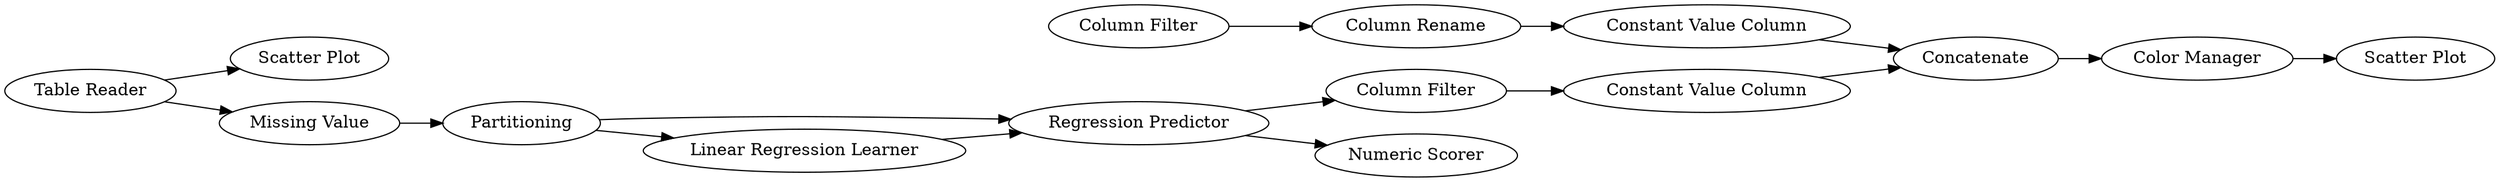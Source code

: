 digraph {
	8 -> 15
	7 -> 8
	14 -> 16
	8 -> 9
	12 -> 14
	10 -> 5
	13 -> 16
	17 -> 7
	21 -> 17
	17 -> 8
	18 -> 20
	11 -> 12
	15 -> 13
	16 -> 18
	10 -> 21
	5 [label="Scatter Plot"]
	16 [label=Concatenate]
	13 [label="Constant Value Column"]
	20 [label="Scatter Plot"]
	7 [label="Linear Regression Learner"]
	9 [label="Numeric Scorer"]
	11 [label="Column Filter"]
	21 [label="Missing Value"]
	18 [label="Color Manager"]
	10 [label="Table Reader"]
	8 [label="Regression Predictor"]
	15 [label="Column Filter"]
	14 [label="Constant Value Column"]
	17 [label=Partitioning]
	12 [label="Column Rename"]
	rankdir=LR
}
